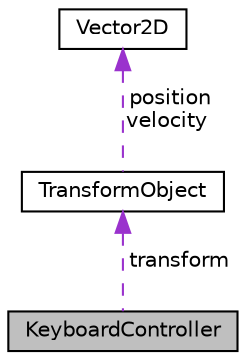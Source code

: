 digraph "KeyboardController"
{
 // LATEX_PDF_SIZE
  edge [fontname="Helvetica",fontsize="10",labelfontname="Helvetica",labelfontsize="10"];
  node [fontname="Helvetica",fontsize="10",shape=record];
  Node1 [label="KeyboardController",height=0.2,width=0.4,color="black", fillcolor="grey75", style="filled", fontcolor="black",tooltip="Handles user`s input."];
  Node2 -> Node1 [dir="back",color="darkorchid3",fontsize="10",style="dashed",label=" transform" ,fontname="Helvetica"];
  Node2 [label="TransformObject",height=0.2,width=0.4,color="black", fillcolor="white", style="filled",URL="$classTransformObject.html",tooltip="Class for defining objects speed, scale, height and width."];
  Node3 -> Node2 [dir="back",color="darkorchid3",fontsize="10",style="dashed",label=" position\nvelocity" ,fontname="Helvetica"];
  Node3 [label="Vector2D",height=0.2,width=0.4,color="black", fillcolor="white", style="filled",URL="$classVector2D.html",tooltip="Class for physics and math for our game."];
}
